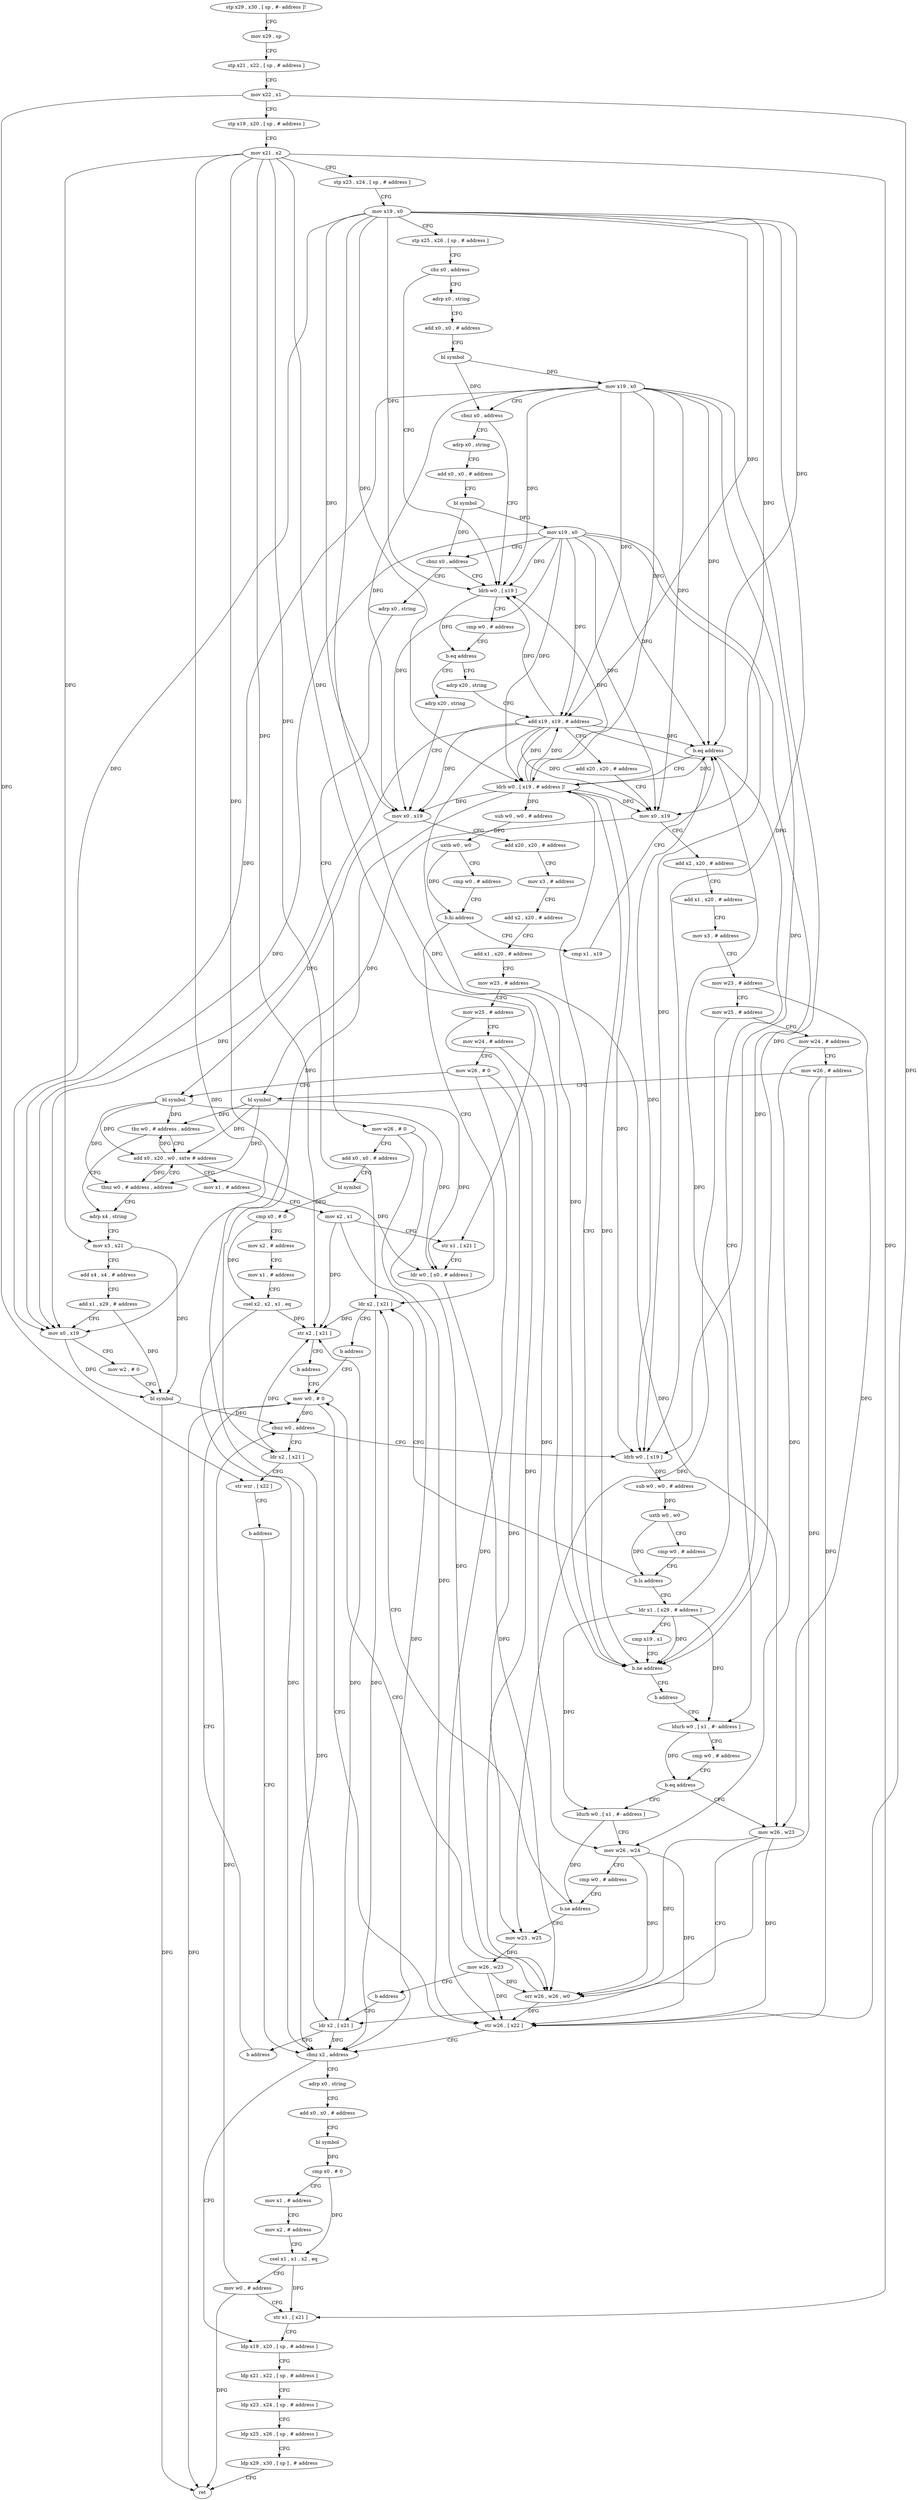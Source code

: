 digraph "func" {
"4316320" [label = "stp x29 , x30 , [ sp , #- address ]!" ]
"4316324" [label = "mov x29 , sp" ]
"4316328" [label = "stp x21 , x22 , [ sp , # address ]" ]
"4316332" [label = "mov x22 , x1" ]
"4316336" [label = "stp x19 , x20 , [ sp , # address ]" ]
"4316340" [label = "mov x21 , x2" ]
"4316344" [label = "stp x23 , x24 , [ sp , # address ]" ]
"4316348" [label = "mov x19 , x0" ]
"4316352" [label = "stp x25 , x26 , [ sp , # address ]" ]
"4316356" [label = "cbz x0 , address" ]
"4316680" [label = "adrp x0 , string" ]
"4316360" [label = "ldrb w0 , [ x19 ]" ]
"4316684" [label = "add x0 , x0 , # address" ]
"4316688" [label = "bl symbol" ]
"4316692" [label = "mov x19 , x0" ]
"4316696" [label = "cbnz x0 , address" ]
"4316700" [label = "adrp x0 , string" ]
"4316364" [label = "cmp w0 , # address" ]
"4316368" [label = "b.eq address" ]
"4316520" [label = "adrp x20 , string" ]
"4316372" [label = "adrp x20 , string" ]
"4316704" [label = "add x0 , x0 , # address" ]
"4316708" [label = "bl symbol" ]
"4316712" [label = "mov x19 , x0" ]
"4316716" [label = "cbnz x0 , address" ]
"4316720" [label = "adrp x0 , string" ]
"4316524" [label = "add x19 , x19 , # address" ]
"4316528" [label = "add x20 , x20 , # address" ]
"4316532" [label = "mov x0 , x19" ]
"4316536" [label = "add x2 , x20 , # address" ]
"4316540" [label = "add x1 , x20 , # address" ]
"4316544" [label = "mov x3 , # address" ]
"4316548" [label = "mov w23 , # address" ]
"4316552" [label = "mov w25 , # address" ]
"4316556" [label = "mov w24 , # address" ]
"4316560" [label = "mov w26 , # address" ]
"4316564" [label = "bl symbol" ]
"4316568" [label = "tbz w0 , # address , address" ]
"4316420" [label = "add x0 , x20 , w0 , sxtw # address" ]
"4316572" [label = "adrp x4 , string" ]
"4316376" [label = "mov x0 , x19" ]
"4316380" [label = "add x20 , x20 , # address" ]
"4316384" [label = "mov x3 , # address" ]
"4316388" [label = "add x2 , x20 , # address" ]
"4316392" [label = "add x1 , x20 , # address" ]
"4316396" [label = "mov w23 , # address" ]
"4316400" [label = "mov w25 , # address" ]
"4316404" [label = "mov w24 , # address" ]
"4316408" [label = "mov w26 , # 0" ]
"4316412" [label = "bl symbol" ]
"4316416" [label = "tbnz w0 , # address , address" ]
"4316724" [label = "mov w26 , # 0" ]
"4316728" [label = "add x0 , x0 , # address" ]
"4316732" [label = "bl symbol" ]
"4316736" [label = "cmp x0 , # 0" ]
"4316740" [label = "mov x2 , # address" ]
"4316744" [label = "mov x1 , # address" ]
"4316748" [label = "csel x2 , x2 , x1 , eq" ]
"4316752" [label = "str x2 , [ x21 ]" ]
"4316756" [label = "b address" ]
"4316444" [label = "mov w0 , # 0" ]
"4316424" [label = "mov x1 , # address" ]
"4316428" [label = "mov x2 , x1" ]
"4316432" [label = "str x1 , [ x21 ]" ]
"4316436" [label = "ldr w0 , [ x0 , # address ]" ]
"4316440" [label = "orr w26 , w26 , w0" ]
"4316576" [label = "mov x3 , x21" ]
"4316580" [label = "add x4 , x4 , # address" ]
"4316584" [label = "add x1 , x29 , # address" ]
"4316588" [label = "mov x0 , x19" ]
"4316592" [label = "mov w2 , # 0" ]
"4316596" [label = "bl symbol" ]
"4316600" [label = "cbnz w0 , address" ]
"4316760" [label = "ldr x2 , [ x21 ]" ]
"4316604" [label = "ldrb w0 , [ x19 ]" ]
"4316448" [label = "str w26 , [ x22 ]" ]
"4316452" [label = "cbnz x2 , address" ]
"4316492" [label = "ldp x19 , x20 , [ sp , # address ]" ]
"4316496" [label = "ldp x21 , x22 , [ sp , # address ]" ]
"4316500" [label = "ldp x23 , x24 , [ sp , # address ]" ]
"4316504" [label = "ldp x25 , x26 , [ sp , # address ]" ]
"4316508" [label = "ldp x29 , x30 , [ sp ] , # address" ]
"4316512" [label = "ret" ]
"4316456" [label = "adrp x0 , string" ]
"4316460" [label = "add x0 , x0 , # address" ]
"4316464" [label = "bl symbol" ]
"4316468" [label = "cmp x0 , # 0" ]
"4316472" [label = "mov x1 , # address" ]
"4316476" [label = "mov x2 , # address" ]
"4316480" [label = "csel x1 , x1 , x2 , eq" ]
"4316484" [label = "mov w0 , # address" ]
"4316488" [label = "str x1 , [ x21 ]" ]
"4316764" [label = "str wzr , [ x22 ]" ]
"4316768" [label = "b address" ]
"4316608" [label = "sub w0 , w0 , # address" ]
"4316612" [label = "uxtb w0 , w0" ]
"4316616" [label = "cmp w0 , # address" ]
"4316620" [label = "b.ls address" ]
"4316668" [label = "ldr x2 , [ x21 ]" ]
"4316624" [label = "ldr x1 , [ x29 , # address ]" ]
"4316672" [label = "b address" ]
"4316628" [label = "cmp x19 , x1" ]
"4316632" [label = "b.ne address" ]
"4316648" [label = "ldrb w0 , [ x19 , # address ]!" ]
"4316636" [label = "b address" ]
"4316652" [label = "sub w0 , w0 , # address" ]
"4316656" [label = "uxtb w0 , w0" ]
"4316660" [label = "cmp w0 , # address" ]
"4316664" [label = "b.hi address" ]
"4316640" [label = "cmp x1 , x19" ]
"4316776" [label = "ldurb w0 , [ x1 , #- address ]" ]
"4316644" [label = "b.eq address" ]
"4316780" [label = "cmp w0 , # address" ]
"4316784" [label = "b.eq address" ]
"4316800" [label = "ldurb w0 , [ x1 , #- address ]" ]
"4316788" [label = "mov w26 , w23" ]
"4316804" [label = "mov w26 , w24" ]
"4316808" [label = "cmp w0 , # address" ]
"4316812" [label = "b.ne address" ]
"4316816" [label = "mov w23 , w25" ]
"4316792" [label = "ldr x2 , [ x21 ]" ]
"4316820" [label = "mov w26 , w23" ]
"4316824" [label = "b address" ]
"4316796" [label = "b address" ]
"4316320" -> "4316324" [ label = "CFG" ]
"4316324" -> "4316328" [ label = "CFG" ]
"4316328" -> "4316332" [ label = "CFG" ]
"4316332" -> "4316336" [ label = "CFG" ]
"4316332" -> "4316448" [ label = "DFG" ]
"4316332" -> "4316764" [ label = "DFG" ]
"4316336" -> "4316340" [ label = "CFG" ]
"4316340" -> "4316344" [ label = "CFG" ]
"4316340" -> "4316432" [ label = "DFG" ]
"4316340" -> "4316576" [ label = "DFG" ]
"4316340" -> "4316760" [ label = "DFG" ]
"4316340" -> "4316752" [ label = "DFG" ]
"4316340" -> "4316668" [ label = "DFG" ]
"4316340" -> "4316488" [ label = "DFG" ]
"4316340" -> "4316792" [ label = "DFG" ]
"4316344" -> "4316348" [ label = "CFG" ]
"4316348" -> "4316352" [ label = "CFG" ]
"4316348" -> "4316360" [ label = "DFG" ]
"4316348" -> "4316524" [ label = "DFG" ]
"4316348" -> "4316532" [ label = "DFG" ]
"4316348" -> "4316376" [ label = "DFG" ]
"4316348" -> "4316588" [ label = "DFG" ]
"4316348" -> "4316604" [ label = "DFG" ]
"4316348" -> "4316632" [ label = "DFG" ]
"4316348" -> "4316648" [ label = "DFG" ]
"4316348" -> "4316644" [ label = "DFG" ]
"4316352" -> "4316356" [ label = "CFG" ]
"4316356" -> "4316680" [ label = "CFG" ]
"4316356" -> "4316360" [ label = "CFG" ]
"4316680" -> "4316684" [ label = "CFG" ]
"4316360" -> "4316364" [ label = "CFG" ]
"4316360" -> "4316368" [ label = "DFG" ]
"4316684" -> "4316688" [ label = "CFG" ]
"4316688" -> "4316692" [ label = "DFG" ]
"4316688" -> "4316696" [ label = "DFG" ]
"4316692" -> "4316696" [ label = "CFG" ]
"4316692" -> "4316360" [ label = "DFG" ]
"4316692" -> "4316524" [ label = "DFG" ]
"4316692" -> "4316532" [ label = "DFG" ]
"4316692" -> "4316376" [ label = "DFG" ]
"4316692" -> "4316588" [ label = "DFG" ]
"4316692" -> "4316604" [ label = "DFG" ]
"4316692" -> "4316632" [ label = "DFG" ]
"4316692" -> "4316648" [ label = "DFG" ]
"4316692" -> "4316644" [ label = "DFG" ]
"4316696" -> "4316360" [ label = "CFG" ]
"4316696" -> "4316700" [ label = "CFG" ]
"4316700" -> "4316704" [ label = "CFG" ]
"4316364" -> "4316368" [ label = "CFG" ]
"4316368" -> "4316520" [ label = "CFG" ]
"4316368" -> "4316372" [ label = "CFG" ]
"4316520" -> "4316524" [ label = "CFG" ]
"4316372" -> "4316376" [ label = "CFG" ]
"4316704" -> "4316708" [ label = "CFG" ]
"4316708" -> "4316712" [ label = "DFG" ]
"4316708" -> "4316716" [ label = "DFG" ]
"4316712" -> "4316716" [ label = "CFG" ]
"4316712" -> "4316360" [ label = "DFG" ]
"4316712" -> "4316524" [ label = "DFG" ]
"4316712" -> "4316532" [ label = "DFG" ]
"4316712" -> "4316376" [ label = "DFG" ]
"4316712" -> "4316588" [ label = "DFG" ]
"4316712" -> "4316604" [ label = "DFG" ]
"4316712" -> "4316632" [ label = "DFG" ]
"4316712" -> "4316648" [ label = "DFG" ]
"4316712" -> "4316644" [ label = "DFG" ]
"4316716" -> "4316360" [ label = "CFG" ]
"4316716" -> "4316720" [ label = "CFG" ]
"4316720" -> "4316724" [ label = "CFG" ]
"4316524" -> "4316528" [ label = "CFG" ]
"4316524" -> "4316360" [ label = "DFG" ]
"4316524" -> "4316532" [ label = "DFG" ]
"4316524" -> "4316376" [ label = "DFG" ]
"4316524" -> "4316588" [ label = "DFG" ]
"4316524" -> "4316604" [ label = "DFG" ]
"4316524" -> "4316632" [ label = "DFG" ]
"4316524" -> "4316648" [ label = "DFG" ]
"4316524" -> "4316644" [ label = "DFG" ]
"4316528" -> "4316532" [ label = "CFG" ]
"4316532" -> "4316536" [ label = "CFG" ]
"4316532" -> "4316564" [ label = "DFG" ]
"4316536" -> "4316540" [ label = "CFG" ]
"4316540" -> "4316544" [ label = "CFG" ]
"4316544" -> "4316548" [ label = "CFG" ]
"4316548" -> "4316552" [ label = "CFG" ]
"4316548" -> "4316788" [ label = "DFG" ]
"4316552" -> "4316556" [ label = "CFG" ]
"4316552" -> "4316816" [ label = "DFG" ]
"4316556" -> "4316560" [ label = "CFG" ]
"4316556" -> "4316804" [ label = "DFG" ]
"4316560" -> "4316564" [ label = "CFG" ]
"4316560" -> "4316440" [ label = "DFG" ]
"4316560" -> "4316448" [ label = "DFG" ]
"4316564" -> "4316568" [ label = "DFG" ]
"4316564" -> "4316416" [ label = "DFG" ]
"4316564" -> "4316420" [ label = "DFG" ]
"4316564" -> "4316436" [ label = "DFG" ]
"4316568" -> "4316420" [ label = "CFG" ]
"4316568" -> "4316572" [ label = "CFG" ]
"4316420" -> "4316424" [ label = "CFG" ]
"4316420" -> "4316568" [ label = "DFG" ]
"4316420" -> "4316416" [ label = "DFG" ]
"4316420" -> "4316436" [ label = "DFG" ]
"4316572" -> "4316576" [ label = "CFG" ]
"4316376" -> "4316380" [ label = "CFG" ]
"4316376" -> "4316412" [ label = "DFG" ]
"4316380" -> "4316384" [ label = "CFG" ]
"4316384" -> "4316388" [ label = "CFG" ]
"4316388" -> "4316392" [ label = "CFG" ]
"4316392" -> "4316396" [ label = "CFG" ]
"4316396" -> "4316400" [ label = "CFG" ]
"4316396" -> "4316788" [ label = "DFG" ]
"4316400" -> "4316404" [ label = "CFG" ]
"4316400" -> "4316816" [ label = "DFG" ]
"4316404" -> "4316408" [ label = "CFG" ]
"4316404" -> "4316804" [ label = "DFG" ]
"4316408" -> "4316412" [ label = "CFG" ]
"4316408" -> "4316440" [ label = "DFG" ]
"4316408" -> "4316448" [ label = "DFG" ]
"4316412" -> "4316416" [ label = "DFG" ]
"4316412" -> "4316568" [ label = "DFG" ]
"4316412" -> "4316420" [ label = "DFG" ]
"4316412" -> "4316436" [ label = "DFG" ]
"4316416" -> "4316572" [ label = "CFG" ]
"4316416" -> "4316420" [ label = "CFG" ]
"4316724" -> "4316728" [ label = "CFG" ]
"4316724" -> "4316440" [ label = "DFG" ]
"4316724" -> "4316448" [ label = "DFG" ]
"4316728" -> "4316732" [ label = "CFG" ]
"4316732" -> "4316736" [ label = "DFG" ]
"4316736" -> "4316740" [ label = "CFG" ]
"4316736" -> "4316748" [ label = "DFG" ]
"4316740" -> "4316744" [ label = "CFG" ]
"4316744" -> "4316748" [ label = "CFG" ]
"4316748" -> "4316752" [ label = "DFG" ]
"4316748" -> "4316452" [ label = "DFG" ]
"4316752" -> "4316756" [ label = "CFG" ]
"4316756" -> "4316444" [ label = "CFG" ]
"4316444" -> "4316448" [ label = "CFG" ]
"4316444" -> "4316600" [ label = "DFG" ]
"4316444" -> "4316512" [ label = "DFG" ]
"4316424" -> "4316428" [ label = "CFG" ]
"4316428" -> "4316432" [ label = "CFG" ]
"4316428" -> "4316752" [ label = "DFG" ]
"4316428" -> "4316452" [ label = "DFG" ]
"4316432" -> "4316436" [ label = "CFG" ]
"4316436" -> "4316440" [ label = "DFG" ]
"4316440" -> "4316444" [ label = "CFG" ]
"4316440" -> "4316448" [ label = "DFG" ]
"4316576" -> "4316580" [ label = "CFG" ]
"4316576" -> "4316596" [ label = "DFG" ]
"4316580" -> "4316584" [ label = "CFG" ]
"4316584" -> "4316588" [ label = "CFG" ]
"4316584" -> "4316596" [ label = "DFG" ]
"4316588" -> "4316592" [ label = "CFG" ]
"4316588" -> "4316596" [ label = "DFG" ]
"4316592" -> "4316596" [ label = "CFG" ]
"4316596" -> "4316600" [ label = "DFG" ]
"4316596" -> "4316512" [ label = "DFG" ]
"4316600" -> "4316760" [ label = "CFG" ]
"4316600" -> "4316604" [ label = "CFG" ]
"4316760" -> "4316764" [ label = "CFG" ]
"4316760" -> "4316752" [ label = "DFG" ]
"4316760" -> "4316452" [ label = "DFG" ]
"4316604" -> "4316608" [ label = "DFG" ]
"4316448" -> "4316452" [ label = "CFG" ]
"4316452" -> "4316492" [ label = "CFG" ]
"4316452" -> "4316456" [ label = "CFG" ]
"4316492" -> "4316496" [ label = "CFG" ]
"4316496" -> "4316500" [ label = "CFG" ]
"4316500" -> "4316504" [ label = "CFG" ]
"4316504" -> "4316508" [ label = "CFG" ]
"4316508" -> "4316512" [ label = "CFG" ]
"4316456" -> "4316460" [ label = "CFG" ]
"4316460" -> "4316464" [ label = "CFG" ]
"4316464" -> "4316468" [ label = "DFG" ]
"4316468" -> "4316472" [ label = "CFG" ]
"4316468" -> "4316480" [ label = "DFG" ]
"4316472" -> "4316476" [ label = "CFG" ]
"4316476" -> "4316480" [ label = "CFG" ]
"4316480" -> "4316484" [ label = "CFG" ]
"4316480" -> "4316488" [ label = "DFG" ]
"4316484" -> "4316488" [ label = "CFG" ]
"4316484" -> "4316600" [ label = "DFG" ]
"4316484" -> "4316512" [ label = "DFG" ]
"4316488" -> "4316492" [ label = "CFG" ]
"4316764" -> "4316768" [ label = "CFG" ]
"4316768" -> "4316452" [ label = "CFG" ]
"4316608" -> "4316612" [ label = "DFG" ]
"4316612" -> "4316616" [ label = "CFG" ]
"4316612" -> "4316620" [ label = "DFG" ]
"4316616" -> "4316620" [ label = "CFG" ]
"4316620" -> "4316668" [ label = "CFG" ]
"4316620" -> "4316624" [ label = "CFG" ]
"4316668" -> "4316672" [ label = "CFG" ]
"4316668" -> "4316752" [ label = "DFG" ]
"4316668" -> "4316452" [ label = "DFG" ]
"4316624" -> "4316628" [ label = "CFG" ]
"4316624" -> "4316632" [ label = "DFG" ]
"4316624" -> "4316644" [ label = "DFG" ]
"4316624" -> "4316776" [ label = "DFG" ]
"4316624" -> "4316800" [ label = "DFG" ]
"4316672" -> "4316444" [ label = "CFG" ]
"4316628" -> "4316632" [ label = "CFG" ]
"4316632" -> "4316648" [ label = "CFG" ]
"4316632" -> "4316636" [ label = "CFG" ]
"4316648" -> "4316652" [ label = "DFG" ]
"4316648" -> "4316360" [ label = "DFG" ]
"4316648" -> "4316524" [ label = "DFG" ]
"4316648" -> "4316532" [ label = "DFG" ]
"4316648" -> "4316376" [ label = "DFG" ]
"4316648" -> "4316588" [ label = "DFG" ]
"4316648" -> "4316604" [ label = "DFG" ]
"4316648" -> "4316632" [ label = "DFG" ]
"4316648" -> "4316644" [ label = "DFG" ]
"4316636" -> "4316776" [ label = "CFG" ]
"4316652" -> "4316656" [ label = "DFG" ]
"4316656" -> "4316660" [ label = "CFG" ]
"4316656" -> "4316664" [ label = "DFG" ]
"4316660" -> "4316664" [ label = "CFG" ]
"4316664" -> "4316640" [ label = "CFG" ]
"4316664" -> "4316668" [ label = "CFG" ]
"4316640" -> "4316644" [ label = "CFG" ]
"4316776" -> "4316780" [ label = "CFG" ]
"4316776" -> "4316784" [ label = "DFG" ]
"4316644" -> "4316776" [ label = "CFG" ]
"4316644" -> "4316648" [ label = "CFG" ]
"4316780" -> "4316784" [ label = "CFG" ]
"4316784" -> "4316800" [ label = "CFG" ]
"4316784" -> "4316788" [ label = "CFG" ]
"4316800" -> "4316804" [ label = "CFG" ]
"4316800" -> "4316812" [ label = "DFG" ]
"4316788" -> "4316792" [ label = "CFG" ]
"4316788" -> "4316448" [ label = "DFG" ]
"4316788" -> "4316440" [ label = "DFG" ]
"4316804" -> "4316808" [ label = "CFG" ]
"4316804" -> "4316448" [ label = "DFG" ]
"4316804" -> "4316440" [ label = "DFG" ]
"4316808" -> "4316812" [ label = "CFG" ]
"4316812" -> "4316668" [ label = "CFG" ]
"4316812" -> "4316816" [ label = "CFG" ]
"4316816" -> "4316820" [ label = "DFG" ]
"4316792" -> "4316796" [ label = "CFG" ]
"4316792" -> "4316752" [ label = "DFG" ]
"4316792" -> "4316452" [ label = "DFG" ]
"4316820" -> "4316824" [ label = "CFG" ]
"4316820" -> "4316448" [ label = "DFG" ]
"4316820" -> "4316440" [ label = "DFG" ]
"4316824" -> "4316792" [ label = "CFG" ]
"4316796" -> "4316444" [ label = "CFG" ]
}
